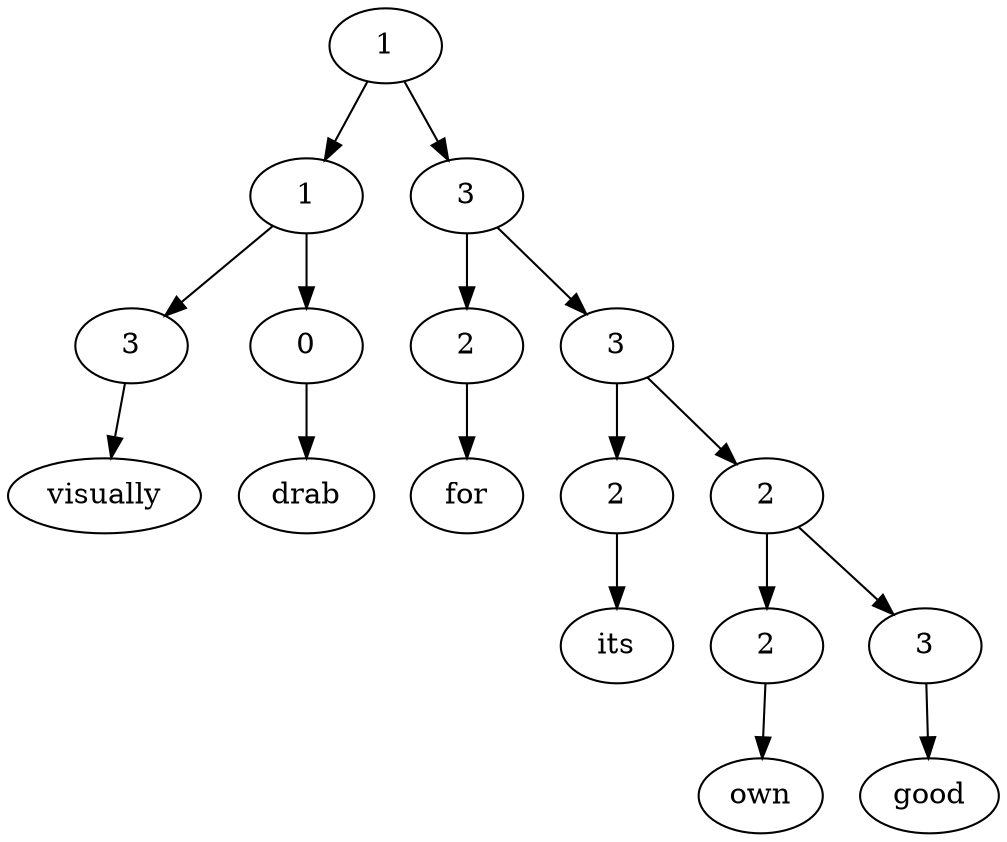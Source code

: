 digraph G{Node0 [label="1"]
Node0 -> Node1
Node0 -> Node6
Node1 [label="1"]
Node1 -> Node2
Node1 -> Node4
Node6 [label="3"]
Node6 -> Node7
Node6 -> Node9
Node2 [label="3"]
Node2 -> Node3
Node4 [label="0"]
Node4 -> Node5
Node7 [label="2"]
Node7 -> Node8
Node9 [label="3"]
Node9 -> Node10
Node9 -> Node12
Node3 [label="visually"]
Node5 [label="drab"]
Node8 [label="for"]
Node10 [label="2"]
Node10 -> Node11
Node12 [label="2"]
Node12 -> Node13
Node12 -> Node15
Node11 [label="its"]
Node13 [label="2"]
Node13 -> Node14
Node15 [label="3"]
Node15 -> Node16
Node14 [label="own"]
Node16 [label="good"]
}